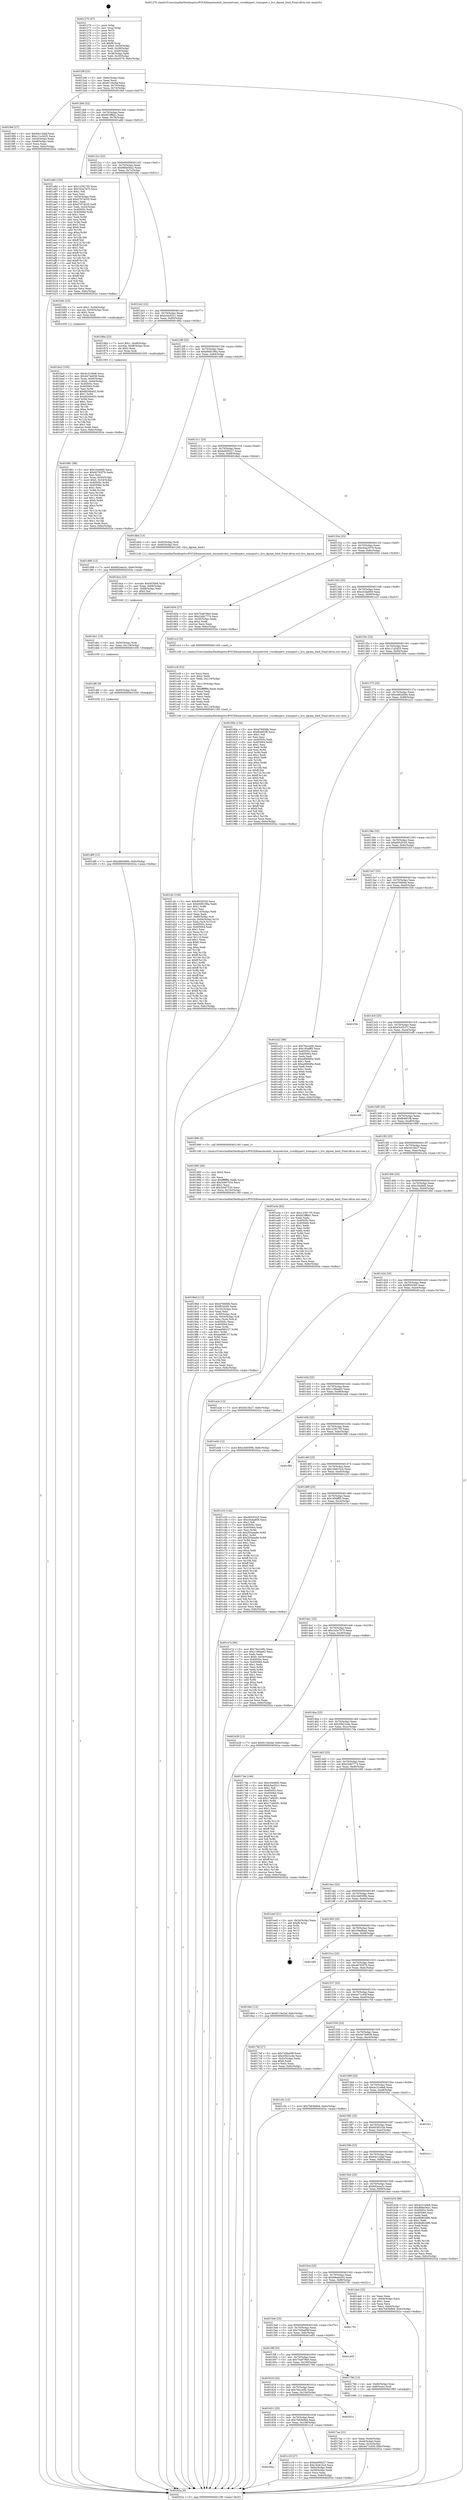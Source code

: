 digraph "0x401270" {
  label = "0x401270 (/mnt/c/Users/mathe/Desktop/tcc/POCII/binaries/extr_linuxnetvmw_vsockhyperv_transport.c_hvs_dgram_bind_Final-ollvm.out::main(0))"
  labelloc = "t"
  node[shape=record]

  Entry [label="",width=0.3,height=0.3,shape=circle,fillcolor=black,style=filled]
  "0x40129f" [label="{
     0x40129f [23]\l
     | [instrs]\l
     &nbsp;&nbsp;0x40129f \<+3\>: mov -0x6c(%rbp),%eax\l
     &nbsp;&nbsp;0x4012a2 \<+2\>: mov %eax,%ecx\l
     &nbsp;&nbsp;0x4012a4 \<+6\>: sub $0x8116a3af,%ecx\l
     &nbsp;&nbsp;0x4012aa \<+3\>: mov %eax,-0x70(%rbp)\l
     &nbsp;&nbsp;0x4012ad \<+3\>: mov %ecx,-0x74(%rbp)\l
     &nbsp;&nbsp;0x4012b0 \<+6\>: je 00000000004018ef \<main+0x67f\>\l
  }"]
  "0x4018ef" [label="{
     0x4018ef [27]\l
     | [instrs]\l
     &nbsp;&nbsp;0x4018ef \<+5\>: mov $0x64c14daf,%eax\l
     &nbsp;&nbsp;0x4018f4 \<+5\>: mov $0xc11a3d25,%ecx\l
     &nbsp;&nbsp;0x4018f9 \<+3\>: mov -0x54(%rbp),%edx\l
     &nbsp;&nbsp;0x4018fc \<+3\>: cmp -0x48(%rbp),%edx\l
     &nbsp;&nbsp;0x4018ff \<+3\>: cmovl %ecx,%eax\l
     &nbsp;&nbsp;0x401902 \<+3\>: mov %eax,-0x6c(%rbp)\l
     &nbsp;&nbsp;0x401905 \<+5\>: jmp 000000000040202a \<main+0xdba\>\l
  }"]
  "0x4012b6" [label="{
     0x4012b6 [22]\l
     | [instrs]\l
     &nbsp;&nbsp;0x4012b6 \<+5\>: jmp 00000000004012bb \<main+0x4b\>\l
     &nbsp;&nbsp;0x4012bb \<+3\>: mov -0x70(%rbp),%eax\l
     &nbsp;&nbsp;0x4012be \<+5\>: sub $0x823ff6d1,%eax\l
     &nbsp;&nbsp;0x4012c3 \<+3\>: mov %eax,-0x78(%rbp)\l
     &nbsp;&nbsp;0x4012c6 \<+6\>: je 0000000000401a8d \<main+0x81d\>\l
  }"]
  Exit [label="",width=0.3,height=0.3,shape=circle,fillcolor=black,style=filled,peripheries=2]
  "0x401a8d" [label="{
     0x401a8d [155]\l
     | [instrs]\l
     &nbsp;&nbsp;0x401a8d \<+5\>: mov $0x123917f3,%eax\l
     &nbsp;&nbsp;0x401a92 \<+5\>: mov $0x1b2a7b75,%ecx\l
     &nbsp;&nbsp;0x401a97 \<+2\>: mov $0x1,%dl\l
     &nbsp;&nbsp;0x401a99 \<+2\>: xor %esi,%esi\l
     &nbsp;&nbsp;0x401a9b \<+3\>: mov -0x54(%rbp),%edi\l
     &nbsp;&nbsp;0x401a9e \<+6\>: add $0xd7974035,%edi\l
     &nbsp;&nbsp;0x401aa4 \<+3\>: add $0x1,%edi\l
     &nbsp;&nbsp;0x401aa7 \<+6\>: sub $0xd7974035,%edi\l
     &nbsp;&nbsp;0x401aad \<+3\>: mov %edi,-0x54(%rbp)\l
     &nbsp;&nbsp;0x401ab0 \<+7\>: mov 0x40505c,%edi\l
     &nbsp;&nbsp;0x401ab7 \<+8\>: mov 0x405064,%r8d\l
     &nbsp;&nbsp;0x401abf \<+3\>: sub $0x1,%esi\l
     &nbsp;&nbsp;0x401ac2 \<+3\>: mov %edi,%r9d\l
     &nbsp;&nbsp;0x401ac5 \<+3\>: add %esi,%r9d\l
     &nbsp;&nbsp;0x401ac8 \<+4\>: imul %r9d,%edi\l
     &nbsp;&nbsp;0x401acc \<+3\>: and $0x1,%edi\l
     &nbsp;&nbsp;0x401acf \<+3\>: cmp $0x0,%edi\l
     &nbsp;&nbsp;0x401ad2 \<+4\>: sete %r10b\l
     &nbsp;&nbsp;0x401ad6 \<+4\>: cmp $0xa,%r8d\l
     &nbsp;&nbsp;0x401ada \<+4\>: setl %r11b\l
     &nbsp;&nbsp;0x401ade \<+3\>: mov %r10b,%bl\l
     &nbsp;&nbsp;0x401ae1 \<+3\>: xor $0xff,%bl\l
     &nbsp;&nbsp;0x401ae4 \<+3\>: mov %r11b,%r14b\l
     &nbsp;&nbsp;0x401ae7 \<+4\>: xor $0xff,%r14b\l
     &nbsp;&nbsp;0x401aeb \<+3\>: xor $0x1,%dl\l
     &nbsp;&nbsp;0x401aee \<+3\>: mov %bl,%r15b\l
     &nbsp;&nbsp;0x401af1 \<+4\>: and $0xff,%r15b\l
     &nbsp;&nbsp;0x401af5 \<+3\>: and %dl,%r10b\l
     &nbsp;&nbsp;0x401af8 \<+3\>: mov %r14b,%r12b\l
     &nbsp;&nbsp;0x401afb \<+4\>: and $0xff,%r12b\l
     &nbsp;&nbsp;0x401aff \<+3\>: and %dl,%r11b\l
     &nbsp;&nbsp;0x401b02 \<+3\>: or %r10b,%r15b\l
     &nbsp;&nbsp;0x401b05 \<+3\>: or %r11b,%r12b\l
     &nbsp;&nbsp;0x401b08 \<+3\>: xor %r12b,%r15b\l
     &nbsp;&nbsp;0x401b0b \<+3\>: or %r14b,%bl\l
     &nbsp;&nbsp;0x401b0e \<+3\>: xor $0xff,%bl\l
     &nbsp;&nbsp;0x401b11 \<+3\>: or $0x1,%dl\l
     &nbsp;&nbsp;0x401b14 \<+2\>: and %dl,%bl\l
     &nbsp;&nbsp;0x401b16 \<+3\>: or %bl,%r15b\l
     &nbsp;&nbsp;0x401b19 \<+4\>: test $0x1,%r15b\l
     &nbsp;&nbsp;0x401b1d \<+3\>: cmovne %ecx,%eax\l
     &nbsp;&nbsp;0x401b20 \<+3\>: mov %eax,-0x6c(%rbp)\l
     &nbsp;&nbsp;0x401b23 \<+5\>: jmp 000000000040202a \<main+0xdba\>\l
  }"]
  "0x4012cc" [label="{
     0x4012cc [22]\l
     | [instrs]\l
     &nbsp;&nbsp;0x4012cc \<+5\>: jmp 00000000004012d1 \<main+0x61\>\l
     &nbsp;&nbsp;0x4012d1 \<+3\>: mov -0x70(%rbp),%eax\l
     &nbsp;&nbsp;0x4012d4 \<+5\>: sub $0x86be56a1,%eax\l
     &nbsp;&nbsp;0x4012d9 \<+3\>: mov %eax,-0x7c(%rbp)\l
     &nbsp;&nbsp;0x4012dc \<+6\>: je 0000000000401b8c \<main+0x91c\>\l
  }"]
  "0x401df9" [label="{
     0x401df9 [12]\l
     | [instrs]\l
     &nbsp;&nbsp;0x401df9 \<+7\>: movl $0xcb82d084,-0x6c(%rbp)\l
     &nbsp;&nbsp;0x401e00 \<+5\>: jmp 000000000040202a \<main+0xdba\>\l
  }"]
  "0x401b8c" [label="{
     0x401b8c [23]\l
     | [instrs]\l
     &nbsp;&nbsp;0x401b8c \<+7\>: movl $0x1,-0x58(%rbp)\l
     &nbsp;&nbsp;0x401b93 \<+4\>: movslq -0x58(%rbp),%rax\l
     &nbsp;&nbsp;0x401b97 \<+4\>: shl $0x2,%rax\l
     &nbsp;&nbsp;0x401b9b \<+3\>: mov %rax,%rdi\l
     &nbsp;&nbsp;0x401b9e \<+5\>: call 0000000000401050 \<malloc@plt\>\l
     | [calls]\l
     &nbsp;&nbsp;0x401050 \{1\} (unknown)\l
  }"]
  "0x4012e2" [label="{
     0x4012e2 [22]\l
     | [instrs]\l
     &nbsp;&nbsp;0x4012e2 \<+5\>: jmp 00000000004012e7 \<main+0x77\>\l
     &nbsp;&nbsp;0x4012e7 \<+3\>: mov -0x70(%rbp),%eax\l
     &nbsp;&nbsp;0x4012ea \<+5\>: sub $0xb3ac02c1,%eax\l
     &nbsp;&nbsp;0x4012ef \<+3\>: mov %eax,-0x80(%rbp)\l
     &nbsp;&nbsp;0x4012f2 \<+6\>: je 000000000040186a \<main+0x5fa\>\l
  }"]
  "0x401df0" [label="{
     0x401df0 [9]\l
     | [instrs]\l
     &nbsp;&nbsp;0x401df0 \<+4\>: mov -0x60(%rbp),%rdi\l
     &nbsp;&nbsp;0x401df4 \<+5\>: call 0000000000401030 \<free@plt\>\l
     | [calls]\l
     &nbsp;&nbsp;0x401030 \{1\} (unknown)\l
  }"]
  "0x40186a" [label="{
     0x40186a [23]\l
     | [instrs]\l
     &nbsp;&nbsp;0x40186a \<+7\>: movl $0x1,-0x48(%rbp)\l
     &nbsp;&nbsp;0x401871 \<+4\>: movslq -0x48(%rbp),%rax\l
     &nbsp;&nbsp;0x401875 \<+4\>: shl $0x2,%rax\l
     &nbsp;&nbsp;0x401879 \<+3\>: mov %rax,%rdi\l
     &nbsp;&nbsp;0x40187c \<+5\>: call 0000000000401050 \<malloc@plt\>\l
     | [calls]\l
     &nbsp;&nbsp;0x401050 \{1\} (unknown)\l
  }"]
  "0x4012f8" [label="{
     0x4012f8 [25]\l
     | [instrs]\l
     &nbsp;&nbsp;0x4012f8 \<+5\>: jmp 00000000004012fd \<main+0x8d\>\l
     &nbsp;&nbsp;0x4012fd \<+3\>: mov -0x70(%rbp),%eax\l
     &nbsp;&nbsp;0x401300 \<+5\>: sub $0xb9d0196a,%eax\l
     &nbsp;&nbsp;0x401305 \<+6\>: mov %eax,-0x84(%rbp)\l
     &nbsp;&nbsp;0x40130b \<+6\>: je 0000000000401d98 \<main+0xb28\>\l
  }"]
  "0x401de1" [label="{
     0x401de1 [15]\l
     | [instrs]\l
     &nbsp;&nbsp;0x401de1 \<+4\>: mov -0x50(%rbp),%rdi\l
     &nbsp;&nbsp;0x401de5 \<+6\>: mov %eax,-0x118(%rbp)\l
     &nbsp;&nbsp;0x401deb \<+5\>: call 0000000000401030 \<free@plt\>\l
     | [calls]\l
     &nbsp;&nbsp;0x401030 \{1\} (unknown)\l
  }"]
  "0x401d98" [label="{
     0x401d98 [12]\l
     | [instrs]\l
     &nbsp;&nbsp;0x401d98 \<+7\>: movl $0x662eea3c,-0x6c(%rbp)\l
     &nbsp;&nbsp;0x401d9f \<+5\>: jmp 000000000040202a \<main+0xdba\>\l
  }"]
  "0x401311" [label="{
     0x401311 [25]\l
     | [instrs]\l
     &nbsp;&nbsp;0x401311 \<+5\>: jmp 0000000000401316 \<main+0xa6\>\l
     &nbsp;&nbsp;0x401316 \<+3\>: mov -0x70(%rbp),%eax\l
     &nbsp;&nbsp;0x401319 \<+5\>: sub $0xba959227,%eax\l
     &nbsp;&nbsp;0x40131e \<+6\>: mov %eax,-0x88(%rbp)\l
     &nbsp;&nbsp;0x401324 \<+6\>: je 0000000000401dbd \<main+0xb4d\>\l
  }"]
  "0x401dca" [label="{
     0x401dca [23]\l
     | [instrs]\l
     &nbsp;&nbsp;0x401dca \<+10\>: movabs $0x4030b6,%rdi\l
     &nbsp;&nbsp;0x401dd4 \<+3\>: mov %eax,-0x68(%rbp)\l
     &nbsp;&nbsp;0x401dd7 \<+3\>: mov -0x68(%rbp),%esi\l
     &nbsp;&nbsp;0x401dda \<+2\>: mov $0x0,%al\l
     &nbsp;&nbsp;0x401ddc \<+5\>: call 0000000000401040 \<printf@plt\>\l
     | [calls]\l
     &nbsp;&nbsp;0x401040 \{1\} (unknown)\l
  }"]
  "0x401dbd" [label="{
     0x401dbd [13]\l
     | [instrs]\l
     &nbsp;&nbsp;0x401dbd \<+4\>: mov -0x50(%rbp),%rdi\l
     &nbsp;&nbsp;0x401dc1 \<+4\>: mov -0x60(%rbp),%rsi\l
     &nbsp;&nbsp;0x401dc5 \<+5\>: call 0000000000401240 \<hvs_dgram_bind\>\l
     | [calls]\l
     &nbsp;&nbsp;0x401240 \{1\} (/mnt/c/Users/mathe/Desktop/tcc/POCII/binaries/extr_linuxnetvmw_vsockhyperv_transport.c_hvs_dgram_bind_Final-ollvm.out::hvs_dgram_bind)\l
  }"]
  "0x40132a" [label="{
     0x40132a [25]\l
     | [instrs]\l
     &nbsp;&nbsp;0x40132a \<+5\>: jmp 000000000040132f \<main+0xbf\>\l
     &nbsp;&nbsp;0x40132f \<+3\>: mov -0x70(%rbp),%eax\l
     &nbsp;&nbsp;0x401332 \<+5\>: sub $0xc04a3579,%eax\l
     &nbsp;&nbsp;0x401337 \<+6\>: mov %eax,-0x8c(%rbp)\l
     &nbsp;&nbsp;0x40133d \<+6\>: je 0000000000401654 \<main+0x3e4\>\l
  }"]
  "0x401cfc" [label="{
     0x401cfc [156]\l
     | [instrs]\l
     &nbsp;&nbsp;0x401cfc \<+5\>: mov $0xd052f1b5,%ecx\l
     &nbsp;&nbsp;0x401d01 \<+5\>: mov $0xb9d0196a,%edx\l
     &nbsp;&nbsp;0x401d06 \<+3\>: mov $0x1,%r8b\l
     &nbsp;&nbsp;0x401d09 \<+2\>: xor %esi,%esi\l
     &nbsp;&nbsp;0x401d0b \<+6\>: mov -0x114(%rbp),%edi\l
     &nbsp;&nbsp;0x401d11 \<+3\>: imul %eax,%edi\l
     &nbsp;&nbsp;0x401d14 \<+4\>: mov -0x60(%rbp),%r9\l
     &nbsp;&nbsp;0x401d18 \<+4\>: movslq -0x64(%rbp),%r10\l
     &nbsp;&nbsp;0x401d1c \<+4\>: mov %edi,(%r9,%r10,4)\l
     &nbsp;&nbsp;0x401d20 \<+7\>: mov 0x40505c,%eax\l
     &nbsp;&nbsp;0x401d27 \<+7\>: mov 0x405064,%edi\l
     &nbsp;&nbsp;0x401d2e \<+3\>: sub $0x1,%esi\l
     &nbsp;&nbsp;0x401d31 \<+3\>: mov %eax,%r11d\l
     &nbsp;&nbsp;0x401d34 \<+3\>: add %esi,%r11d\l
     &nbsp;&nbsp;0x401d37 \<+4\>: imul %r11d,%eax\l
     &nbsp;&nbsp;0x401d3b \<+3\>: and $0x1,%eax\l
     &nbsp;&nbsp;0x401d3e \<+3\>: cmp $0x0,%eax\l
     &nbsp;&nbsp;0x401d41 \<+3\>: sete %bl\l
     &nbsp;&nbsp;0x401d44 \<+3\>: cmp $0xa,%edi\l
     &nbsp;&nbsp;0x401d47 \<+4\>: setl %r14b\l
     &nbsp;&nbsp;0x401d4b \<+3\>: mov %bl,%r15b\l
     &nbsp;&nbsp;0x401d4e \<+4\>: xor $0xff,%r15b\l
     &nbsp;&nbsp;0x401d52 \<+3\>: mov %r14b,%r12b\l
     &nbsp;&nbsp;0x401d55 \<+4\>: xor $0xff,%r12b\l
     &nbsp;&nbsp;0x401d59 \<+4\>: xor $0x1,%r8b\l
     &nbsp;&nbsp;0x401d5d \<+3\>: mov %r15b,%r13b\l
     &nbsp;&nbsp;0x401d60 \<+4\>: and $0xff,%r13b\l
     &nbsp;&nbsp;0x401d64 \<+3\>: and %r8b,%bl\l
     &nbsp;&nbsp;0x401d67 \<+3\>: mov %r12b,%al\l
     &nbsp;&nbsp;0x401d6a \<+2\>: and $0xff,%al\l
     &nbsp;&nbsp;0x401d6c \<+3\>: and %r8b,%r14b\l
     &nbsp;&nbsp;0x401d6f \<+3\>: or %bl,%r13b\l
     &nbsp;&nbsp;0x401d72 \<+3\>: or %r14b,%al\l
     &nbsp;&nbsp;0x401d75 \<+3\>: xor %al,%r13b\l
     &nbsp;&nbsp;0x401d78 \<+3\>: or %r12b,%r15b\l
     &nbsp;&nbsp;0x401d7b \<+4\>: xor $0xff,%r15b\l
     &nbsp;&nbsp;0x401d7f \<+4\>: or $0x1,%r8b\l
     &nbsp;&nbsp;0x401d83 \<+3\>: and %r8b,%r15b\l
     &nbsp;&nbsp;0x401d86 \<+3\>: or %r15b,%r13b\l
     &nbsp;&nbsp;0x401d89 \<+4\>: test $0x1,%r13b\l
     &nbsp;&nbsp;0x401d8d \<+3\>: cmovne %edx,%ecx\l
     &nbsp;&nbsp;0x401d90 \<+3\>: mov %ecx,-0x6c(%rbp)\l
     &nbsp;&nbsp;0x401d93 \<+5\>: jmp 000000000040202a \<main+0xdba\>\l
  }"]
  "0x401654" [label="{
     0x401654 [27]\l
     | [instrs]\l
     &nbsp;&nbsp;0x401654 \<+5\>: mov $0x75a979b0,%eax\l
     &nbsp;&nbsp;0x401659 \<+5\>: mov $0x22db7774,%ecx\l
     &nbsp;&nbsp;0x40165e \<+3\>: mov -0x30(%rbp),%edx\l
     &nbsp;&nbsp;0x401661 \<+3\>: cmp $0x2,%edx\l
     &nbsp;&nbsp;0x401664 \<+3\>: cmovne %ecx,%eax\l
     &nbsp;&nbsp;0x401667 \<+3\>: mov %eax,-0x6c(%rbp)\l
     &nbsp;&nbsp;0x40166a \<+5\>: jmp 000000000040202a \<main+0xdba\>\l
  }"]
  "0x401343" [label="{
     0x401343 [25]\l
     | [instrs]\l
     &nbsp;&nbsp;0x401343 \<+5\>: jmp 0000000000401348 \<main+0xd8\>\l
     &nbsp;&nbsp;0x401348 \<+3\>: mov -0x70(%rbp),%eax\l
     &nbsp;&nbsp;0x40134b \<+5\>: sub $0xc0cba858,%eax\l
     &nbsp;&nbsp;0x401350 \<+6\>: mov %eax,-0x90(%rbp)\l
     &nbsp;&nbsp;0x401356 \<+6\>: je 0000000000401cc3 \<main+0xa53\>\l
  }"]
  "0x40202a" [label="{
     0x40202a [5]\l
     | [instrs]\l
     &nbsp;&nbsp;0x40202a \<+5\>: jmp 000000000040129f \<main+0x2f\>\l
  }"]
  "0x401270" [label="{
     0x401270 [47]\l
     | [instrs]\l
     &nbsp;&nbsp;0x401270 \<+1\>: push %rbp\l
     &nbsp;&nbsp;0x401271 \<+3\>: mov %rsp,%rbp\l
     &nbsp;&nbsp;0x401274 \<+2\>: push %r15\l
     &nbsp;&nbsp;0x401276 \<+2\>: push %r14\l
     &nbsp;&nbsp;0x401278 \<+2\>: push %r13\l
     &nbsp;&nbsp;0x40127a \<+2\>: push %r12\l
     &nbsp;&nbsp;0x40127c \<+1\>: push %rbx\l
     &nbsp;&nbsp;0x40127d \<+7\>: sub $0xf8,%rsp\l
     &nbsp;&nbsp;0x401284 \<+7\>: movl $0x0,-0x34(%rbp)\l
     &nbsp;&nbsp;0x40128b \<+3\>: mov %edi,-0x38(%rbp)\l
     &nbsp;&nbsp;0x40128e \<+4\>: mov %rsi,-0x40(%rbp)\l
     &nbsp;&nbsp;0x401292 \<+3\>: mov -0x38(%rbp),%edi\l
     &nbsp;&nbsp;0x401295 \<+3\>: mov %edi,-0x30(%rbp)\l
     &nbsp;&nbsp;0x401298 \<+7\>: movl $0xc04a3579,-0x6c(%rbp)\l
  }"]
  "0x401cc8" [label="{
     0x401cc8 [52]\l
     | [instrs]\l
     &nbsp;&nbsp;0x401cc8 \<+2\>: xor %ecx,%ecx\l
     &nbsp;&nbsp;0x401cca \<+5\>: mov $0x2,%edx\l
     &nbsp;&nbsp;0x401ccf \<+6\>: mov %edx,-0x110(%rbp)\l
     &nbsp;&nbsp;0x401cd5 \<+1\>: cltd\l
     &nbsp;&nbsp;0x401cd6 \<+6\>: mov -0x110(%rbp),%esi\l
     &nbsp;&nbsp;0x401cdc \<+2\>: idiv %esi\l
     &nbsp;&nbsp;0x401cde \<+6\>: imul $0xfffffffe,%edx,%edx\l
     &nbsp;&nbsp;0x401ce4 \<+2\>: mov %ecx,%edi\l
     &nbsp;&nbsp;0x401ce6 \<+2\>: sub %edx,%edi\l
     &nbsp;&nbsp;0x401ce8 \<+2\>: mov %ecx,%edx\l
     &nbsp;&nbsp;0x401cea \<+3\>: sub $0x1,%edx\l
     &nbsp;&nbsp;0x401ced \<+2\>: add %edx,%edi\l
     &nbsp;&nbsp;0x401cef \<+2\>: sub %edi,%ecx\l
     &nbsp;&nbsp;0x401cf1 \<+6\>: mov %ecx,-0x114(%rbp)\l
     &nbsp;&nbsp;0x401cf7 \<+5\>: call 0000000000401160 \<next_i\>\l
     | [calls]\l
     &nbsp;&nbsp;0x401160 \{1\} (/mnt/c/Users/mathe/Desktop/tcc/POCII/binaries/extr_linuxnetvmw_vsockhyperv_transport.c_hvs_dgram_bind_Final-ollvm.out::next_i)\l
  }"]
  "0x401cc3" [label="{
     0x401cc3 [5]\l
     | [instrs]\l
     &nbsp;&nbsp;0x401cc3 \<+5\>: call 0000000000401160 \<next_i\>\l
     | [calls]\l
     &nbsp;&nbsp;0x401160 \{1\} (/mnt/c/Users/mathe/Desktop/tcc/POCII/binaries/extr_linuxnetvmw_vsockhyperv_transport.c_hvs_dgram_bind_Final-ollvm.out::next_i)\l
  }"]
  "0x40135c" [label="{
     0x40135c [25]\l
     | [instrs]\l
     &nbsp;&nbsp;0x40135c \<+5\>: jmp 0000000000401361 \<main+0xf1\>\l
     &nbsp;&nbsp;0x401361 \<+3\>: mov -0x70(%rbp),%eax\l
     &nbsp;&nbsp;0x401364 \<+5\>: sub $0xc11a3d25,%eax\l
     &nbsp;&nbsp;0x401369 \<+6\>: mov %eax,-0x94(%rbp)\l
     &nbsp;&nbsp;0x40136f \<+6\>: je 000000000040190a \<main+0x69a\>\l
  }"]
  "0x40164a" [label="{
     0x40164a\l
  }", style=dashed]
  "0x40190a" [label="{
     0x40190a [134]\l
     | [instrs]\l
     &nbsp;&nbsp;0x40190a \<+5\>: mov $0xd766f4fe,%eax\l
     &nbsp;&nbsp;0x40190f \<+5\>: mov $0xfb46f1f8,%ecx\l
     &nbsp;&nbsp;0x401914 \<+2\>: mov $0x1,%dl\l
     &nbsp;&nbsp;0x401916 \<+2\>: xor %esi,%esi\l
     &nbsp;&nbsp;0x401918 \<+7\>: mov 0x40505c,%edi\l
     &nbsp;&nbsp;0x40191f \<+8\>: mov 0x405064,%r8d\l
     &nbsp;&nbsp;0x401927 \<+3\>: sub $0x1,%esi\l
     &nbsp;&nbsp;0x40192a \<+3\>: mov %edi,%r9d\l
     &nbsp;&nbsp;0x40192d \<+3\>: add %esi,%r9d\l
     &nbsp;&nbsp;0x401930 \<+4\>: imul %r9d,%edi\l
     &nbsp;&nbsp;0x401934 \<+3\>: and $0x1,%edi\l
     &nbsp;&nbsp;0x401937 \<+3\>: cmp $0x0,%edi\l
     &nbsp;&nbsp;0x40193a \<+4\>: sete %r10b\l
     &nbsp;&nbsp;0x40193e \<+4\>: cmp $0xa,%r8d\l
     &nbsp;&nbsp;0x401942 \<+4\>: setl %r11b\l
     &nbsp;&nbsp;0x401946 \<+3\>: mov %r10b,%bl\l
     &nbsp;&nbsp;0x401949 \<+3\>: xor $0xff,%bl\l
     &nbsp;&nbsp;0x40194c \<+3\>: mov %r11b,%r14b\l
     &nbsp;&nbsp;0x40194f \<+4\>: xor $0xff,%r14b\l
     &nbsp;&nbsp;0x401953 \<+3\>: xor $0x0,%dl\l
     &nbsp;&nbsp;0x401956 \<+3\>: mov %bl,%r15b\l
     &nbsp;&nbsp;0x401959 \<+4\>: and $0x0,%r15b\l
     &nbsp;&nbsp;0x40195d \<+3\>: and %dl,%r10b\l
     &nbsp;&nbsp;0x401960 \<+3\>: mov %r14b,%r12b\l
     &nbsp;&nbsp;0x401963 \<+4\>: and $0x0,%r12b\l
     &nbsp;&nbsp;0x401967 \<+3\>: and %dl,%r11b\l
     &nbsp;&nbsp;0x40196a \<+3\>: or %r10b,%r15b\l
     &nbsp;&nbsp;0x40196d \<+3\>: or %r11b,%r12b\l
     &nbsp;&nbsp;0x401970 \<+3\>: xor %r12b,%r15b\l
     &nbsp;&nbsp;0x401973 \<+3\>: or %r14b,%bl\l
     &nbsp;&nbsp;0x401976 \<+3\>: xor $0xff,%bl\l
     &nbsp;&nbsp;0x401979 \<+3\>: or $0x0,%dl\l
     &nbsp;&nbsp;0x40197c \<+2\>: and %dl,%bl\l
     &nbsp;&nbsp;0x40197e \<+3\>: or %bl,%r15b\l
     &nbsp;&nbsp;0x401981 \<+4\>: test $0x1,%r15b\l
     &nbsp;&nbsp;0x401985 \<+3\>: cmovne %ecx,%eax\l
     &nbsp;&nbsp;0x401988 \<+3\>: mov %eax,-0x6c(%rbp)\l
     &nbsp;&nbsp;0x40198b \<+5\>: jmp 000000000040202a \<main+0xdba\>\l
  }"]
  "0x401375" [label="{
     0x401375 [25]\l
     | [instrs]\l
     &nbsp;&nbsp;0x401375 \<+5\>: jmp 000000000040137a \<main+0x10a\>\l
     &nbsp;&nbsp;0x40137a \<+3\>: mov -0x70(%rbp),%eax\l
     &nbsp;&nbsp;0x40137d \<+5\>: sub $0xcb82d084,%eax\l
     &nbsp;&nbsp;0x401382 \<+6\>: mov %eax,-0x98(%rbp)\l
     &nbsp;&nbsp;0x401388 \<+6\>: je 0000000000401e22 \<main+0xbb2\>\l
  }"]
  "0x401c18" [label="{
     0x401c18 [27]\l
     | [instrs]\l
     &nbsp;&nbsp;0x401c18 \<+5\>: mov $0xba959227,%eax\l
     &nbsp;&nbsp;0x401c1d \<+5\>: mov $0x16e615cd,%ecx\l
     &nbsp;&nbsp;0x401c22 \<+3\>: mov -0x64(%rbp),%edx\l
     &nbsp;&nbsp;0x401c25 \<+3\>: cmp -0x58(%rbp),%edx\l
     &nbsp;&nbsp;0x401c28 \<+3\>: cmovl %ecx,%eax\l
     &nbsp;&nbsp;0x401c2b \<+3\>: mov %eax,-0x6c(%rbp)\l
     &nbsp;&nbsp;0x401c2e \<+5\>: jmp 000000000040202a \<main+0xdba\>\l
  }"]
  "0x401e22" [label="{
     0x401e22 [88]\l
     | [instrs]\l
     &nbsp;&nbsp;0x401e22 \<+5\>: mov $0x76a1e0fc,%eax\l
     &nbsp;&nbsp;0x401e27 \<+5\>: mov $0x185efff3,%ecx\l
     &nbsp;&nbsp;0x401e2c \<+7\>: mov 0x40505c,%edx\l
     &nbsp;&nbsp;0x401e33 \<+7\>: mov 0x405064,%esi\l
     &nbsp;&nbsp;0x401e3a \<+2\>: mov %edx,%edi\l
     &nbsp;&nbsp;0x401e3c \<+6\>: sub $0xadf49d0a,%edi\l
     &nbsp;&nbsp;0x401e42 \<+3\>: sub $0x1,%edi\l
     &nbsp;&nbsp;0x401e45 \<+6\>: add $0xadf49d0a,%edi\l
     &nbsp;&nbsp;0x401e4b \<+3\>: imul %edi,%edx\l
     &nbsp;&nbsp;0x401e4e \<+3\>: and $0x1,%edx\l
     &nbsp;&nbsp;0x401e51 \<+3\>: cmp $0x0,%edx\l
     &nbsp;&nbsp;0x401e54 \<+4\>: sete %r8b\l
     &nbsp;&nbsp;0x401e58 \<+3\>: cmp $0xa,%esi\l
     &nbsp;&nbsp;0x401e5b \<+4\>: setl %r9b\l
     &nbsp;&nbsp;0x401e5f \<+3\>: mov %r8b,%r10b\l
     &nbsp;&nbsp;0x401e62 \<+3\>: and %r9b,%r10b\l
     &nbsp;&nbsp;0x401e65 \<+3\>: xor %r9b,%r8b\l
     &nbsp;&nbsp;0x401e68 \<+3\>: or %r8b,%r10b\l
     &nbsp;&nbsp;0x401e6b \<+4\>: test $0x1,%r10b\l
     &nbsp;&nbsp;0x401e6f \<+3\>: cmovne %ecx,%eax\l
     &nbsp;&nbsp;0x401e72 \<+3\>: mov %eax,-0x6c(%rbp)\l
     &nbsp;&nbsp;0x401e75 \<+5\>: jmp 000000000040202a \<main+0xdba\>\l
  }"]
  "0x40138e" [label="{
     0x40138e [25]\l
     | [instrs]\l
     &nbsp;&nbsp;0x40138e \<+5\>: jmp 0000000000401393 \<main+0x123\>\l
     &nbsp;&nbsp;0x401393 \<+3\>: mov -0x70(%rbp),%eax\l
     &nbsp;&nbsp;0x401396 \<+5\>: sub $0xd052f1b5,%eax\l
     &nbsp;&nbsp;0x40139b \<+6\>: mov %eax,-0x9c(%rbp)\l
     &nbsp;&nbsp;0x4013a1 \<+6\>: je 0000000000401fcf \<main+0xd5f\>\l
  }"]
  "0x401631" [label="{
     0x401631 [25]\l
     | [instrs]\l
     &nbsp;&nbsp;0x401631 \<+5\>: jmp 0000000000401636 \<main+0x3c6\>\l
     &nbsp;&nbsp;0x401636 \<+3\>: mov -0x70(%rbp),%eax\l
     &nbsp;&nbsp;0x401639 \<+5\>: sub $0x7b63b9d4,%eax\l
     &nbsp;&nbsp;0x40163e \<+6\>: mov %eax,-0x108(%rbp)\l
     &nbsp;&nbsp;0x401644 \<+6\>: je 0000000000401c18 \<main+0x9a8\>\l
  }"]
  "0x401fcf" [label="{
     0x401fcf\l
  }", style=dashed]
  "0x4013a7" [label="{
     0x4013a7 [25]\l
     | [instrs]\l
     &nbsp;&nbsp;0x4013a7 \<+5\>: jmp 00000000004013ac \<main+0x13c\>\l
     &nbsp;&nbsp;0x4013ac \<+3\>: mov -0x70(%rbp),%eax\l
     &nbsp;&nbsp;0x4013af \<+5\>: sub $0xd766f4fe,%eax\l
     &nbsp;&nbsp;0x4013b4 \<+6\>: mov %eax,-0xa0(%rbp)\l
     &nbsp;&nbsp;0x4013ba \<+6\>: je 0000000000401f3b \<main+0xccb\>\l
  }"]
  "0x40201c" [label="{
     0x40201c\l
  }", style=dashed]
  "0x401f3b" [label="{
     0x401f3b\l
  }", style=dashed]
  "0x4013c0" [label="{
     0x4013c0 [25]\l
     | [instrs]\l
     &nbsp;&nbsp;0x4013c0 \<+5\>: jmp 00000000004013c5 \<main+0x155\>\l
     &nbsp;&nbsp;0x4013c5 \<+3\>: mov -0x70(%rbp),%eax\l
     &nbsp;&nbsp;0x4013c8 \<+5\>: sub $0xf3c0537c,%eax\l
     &nbsp;&nbsp;0x4013cd \<+6\>: mov %eax,-0xa4(%rbp)\l
     &nbsp;&nbsp;0x4013d3 \<+6\>: je 0000000000401ef5 \<main+0xc85\>\l
  }"]
  "0x401ba3" [label="{
     0x401ba3 [105]\l
     | [instrs]\l
     &nbsp;&nbsp;0x401ba3 \<+5\>: mov $0x4c31e9e8,%ecx\l
     &nbsp;&nbsp;0x401ba8 \<+5\>: mov $0x4474e638,%edx\l
     &nbsp;&nbsp;0x401bad \<+4\>: mov %rax,-0x60(%rbp)\l
     &nbsp;&nbsp;0x401bb1 \<+7\>: movl $0x0,-0x64(%rbp)\l
     &nbsp;&nbsp;0x401bb8 \<+7\>: mov 0x40505c,%esi\l
     &nbsp;&nbsp;0x401bbf \<+8\>: mov 0x405064,%r8d\l
     &nbsp;&nbsp;0x401bc7 \<+3\>: mov %esi,%r9d\l
     &nbsp;&nbsp;0x401bca \<+7\>: add $0xdd34b452,%r9d\l
     &nbsp;&nbsp;0x401bd1 \<+4\>: sub $0x1,%r9d\l
     &nbsp;&nbsp;0x401bd5 \<+7\>: sub $0xdd34b452,%r9d\l
     &nbsp;&nbsp;0x401bdc \<+4\>: imul %r9d,%esi\l
     &nbsp;&nbsp;0x401be0 \<+3\>: and $0x1,%esi\l
     &nbsp;&nbsp;0x401be3 \<+3\>: cmp $0x0,%esi\l
     &nbsp;&nbsp;0x401be6 \<+4\>: sete %r10b\l
     &nbsp;&nbsp;0x401bea \<+4\>: cmp $0xa,%r8d\l
     &nbsp;&nbsp;0x401bee \<+4\>: setl %r11b\l
     &nbsp;&nbsp;0x401bf2 \<+3\>: mov %r10b,%bl\l
     &nbsp;&nbsp;0x401bf5 \<+3\>: and %r11b,%bl\l
     &nbsp;&nbsp;0x401bf8 \<+3\>: xor %r11b,%r10b\l
     &nbsp;&nbsp;0x401bfb \<+3\>: or %r10b,%bl\l
     &nbsp;&nbsp;0x401bfe \<+3\>: test $0x1,%bl\l
     &nbsp;&nbsp;0x401c01 \<+3\>: cmovne %edx,%ecx\l
     &nbsp;&nbsp;0x401c04 \<+3\>: mov %ecx,-0x6c(%rbp)\l
     &nbsp;&nbsp;0x401c07 \<+5\>: jmp 000000000040202a \<main+0xdba\>\l
  }"]
  "0x401ef5" [label="{
     0x401ef5\l
  }", style=dashed]
  "0x4013d9" [label="{
     0x4013d9 [25]\l
     | [instrs]\l
     &nbsp;&nbsp;0x4013d9 \<+5\>: jmp 00000000004013de \<main+0x16e\>\l
     &nbsp;&nbsp;0x4013de \<+3\>: mov -0x70(%rbp),%eax\l
     &nbsp;&nbsp;0x4013e1 \<+5\>: sub $0xfb46f1f8,%eax\l
     &nbsp;&nbsp;0x4013e6 \<+6\>: mov %eax,-0xa8(%rbp)\l
     &nbsp;&nbsp;0x4013ec \<+6\>: je 0000000000401990 \<main+0x720\>\l
  }"]
  "0x4019bd" [label="{
     0x4019bd [113]\l
     | [instrs]\l
     &nbsp;&nbsp;0x4019bd \<+5\>: mov $0xd766f4fe,%ecx\l
     &nbsp;&nbsp;0x4019c2 \<+5\>: mov $0xf924360,%edx\l
     &nbsp;&nbsp;0x4019c7 \<+6\>: mov -0x10c(%rbp),%esi\l
     &nbsp;&nbsp;0x4019cd \<+3\>: imul %eax,%esi\l
     &nbsp;&nbsp;0x4019d0 \<+4\>: mov -0x50(%rbp),%rdi\l
     &nbsp;&nbsp;0x4019d4 \<+4\>: movslq -0x54(%rbp),%r8\l
     &nbsp;&nbsp;0x4019d8 \<+4\>: mov %esi,(%rdi,%r8,4)\l
     &nbsp;&nbsp;0x4019dc \<+7\>: mov 0x40505c,%eax\l
     &nbsp;&nbsp;0x4019e3 \<+7\>: mov 0x405064,%esi\l
     &nbsp;&nbsp;0x4019ea \<+3\>: mov %eax,%r9d\l
     &nbsp;&nbsp;0x4019ed \<+7\>: add $0xaa066157,%r9d\l
     &nbsp;&nbsp;0x4019f4 \<+4\>: sub $0x1,%r9d\l
     &nbsp;&nbsp;0x4019f8 \<+7\>: sub $0xaa066157,%r9d\l
     &nbsp;&nbsp;0x4019ff \<+4\>: imul %r9d,%eax\l
     &nbsp;&nbsp;0x401a03 \<+3\>: and $0x1,%eax\l
     &nbsp;&nbsp;0x401a06 \<+3\>: cmp $0x0,%eax\l
     &nbsp;&nbsp;0x401a09 \<+4\>: sete %r10b\l
     &nbsp;&nbsp;0x401a0d \<+3\>: cmp $0xa,%esi\l
     &nbsp;&nbsp;0x401a10 \<+4\>: setl %r11b\l
     &nbsp;&nbsp;0x401a14 \<+3\>: mov %r10b,%bl\l
     &nbsp;&nbsp;0x401a17 \<+3\>: and %r11b,%bl\l
     &nbsp;&nbsp;0x401a1a \<+3\>: xor %r11b,%r10b\l
     &nbsp;&nbsp;0x401a1d \<+3\>: or %r10b,%bl\l
     &nbsp;&nbsp;0x401a20 \<+3\>: test $0x1,%bl\l
     &nbsp;&nbsp;0x401a23 \<+3\>: cmovne %edx,%ecx\l
     &nbsp;&nbsp;0x401a26 \<+3\>: mov %ecx,-0x6c(%rbp)\l
     &nbsp;&nbsp;0x401a29 \<+5\>: jmp 000000000040202a \<main+0xdba\>\l
  }"]
  "0x401990" [label="{
     0x401990 [5]\l
     | [instrs]\l
     &nbsp;&nbsp;0x401990 \<+5\>: call 0000000000401160 \<next_i\>\l
     | [calls]\l
     &nbsp;&nbsp;0x401160 \{1\} (/mnt/c/Users/mathe/Desktop/tcc/POCII/binaries/extr_linuxnetvmw_vsockhyperv_transport.c_hvs_dgram_bind_Final-ollvm.out::next_i)\l
  }"]
  "0x4013f2" [label="{
     0x4013f2 [25]\l
     | [instrs]\l
     &nbsp;&nbsp;0x4013f2 \<+5\>: jmp 00000000004013f7 \<main+0x187\>\l
     &nbsp;&nbsp;0x4013f7 \<+3\>: mov -0x70(%rbp),%eax\l
     &nbsp;&nbsp;0x4013fa \<+5\>: sub $0x5d15b27,%eax\l
     &nbsp;&nbsp;0x4013ff \<+6\>: mov %eax,-0xac(%rbp)\l
     &nbsp;&nbsp;0x401405 \<+6\>: je 0000000000401a3a \<main+0x7ca\>\l
  }"]
  "0x401995" [label="{
     0x401995 [40]\l
     | [instrs]\l
     &nbsp;&nbsp;0x401995 \<+5\>: mov $0x2,%ecx\l
     &nbsp;&nbsp;0x40199a \<+1\>: cltd\l
     &nbsp;&nbsp;0x40199b \<+2\>: idiv %ecx\l
     &nbsp;&nbsp;0x40199d \<+6\>: imul $0xfffffffe,%edx,%ecx\l
     &nbsp;&nbsp;0x4019a3 \<+6\>: add $0x3cb67534,%ecx\l
     &nbsp;&nbsp;0x4019a9 \<+3\>: add $0x1,%ecx\l
     &nbsp;&nbsp;0x4019ac \<+6\>: sub $0x3cb67534,%ecx\l
     &nbsp;&nbsp;0x4019b2 \<+6\>: mov %ecx,-0x10c(%rbp)\l
     &nbsp;&nbsp;0x4019b8 \<+5\>: call 0000000000401160 \<next_i\>\l
     | [calls]\l
     &nbsp;&nbsp;0x401160 \{1\} (/mnt/c/Users/mathe/Desktop/tcc/POCII/binaries/extr_linuxnetvmw_vsockhyperv_transport.c_hvs_dgram_bind_Final-ollvm.out::next_i)\l
  }"]
  "0x401a3a" [label="{
     0x401a3a [83]\l
     | [instrs]\l
     &nbsp;&nbsp;0x401a3a \<+5\>: mov $0x123917f3,%eax\l
     &nbsp;&nbsp;0x401a3f \<+5\>: mov $0x823ff6d1,%ecx\l
     &nbsp;&nbsp;0x401a44 \<+2\>: xor %edx,%edx\l
     &nbsp;&nbsp;0x401a46 \<+7\>: mov 0x40505c,%esi\l
     &nbsp;&nbsp;0x401a4d \<+7\>: mov 0x405064,%edi\l
     &nbsp;&nbsp;0x401a54 \<+3\>: sub $0x1,%edx\l
     &nbsp;&nbsp;0x401a57 \<+3\>: mov %esi,%r8d\l
     &nbsp;&nbsp;0x401a5a \<+3\>: add %edx,%r8d\l
     &nbsp;&nbsp;0x401a5d \<+4\>: imul %r8d,%esi\l
     &nbsp;&nbsp;0x401a61 \<+3\>: and $0x1,%esi\l
     &nbsp;&nbsp;0x401a64 \<+3\>: cmp $0x0,%esi\l
     &nbsp;&nbsp;0x401a67 \<+4\>: sete %r9b\l
     &nbsp;&nbsp;0x401a6b \<+3\>: cmp $0xa,%edi\l
     &nbsp;&nbsp;0x401a6e \<+4\>: setl %r10b\l
     &nbsp;&nbsp;0x401a72 \<+3\>: mov %r9b,%r11b\l
     &nbsp;&nbsp;0x401a75 \<+3\>: and %r10b,%r11b\l
     &nbsp;&nbsp;0x401a78 \<+3\>: xor %r10b,%r9b\l
     &nbsp;&nbsp;0x401a7b \<+3\>: or %r9b,%r11b\l
     &nbsp;&nbsp;0x401a7e \<+4\>: test $0x1,%r11b\l
     &nbsp;&nbsp;0x401a82 \<+3\>: cmovne %ecx,%eax\l
     &nbsp;&nbsp;0x401a85 \<+3\>: mov %eax,-0x6c(%rbp)\l
     &nbsp;&nbsp;0x401a88 \<+5\>: jmp 000000000040202a \<main+0xdba\>\l
  }"]
  "0x40140b" [label="{
     0x40140b [25]\l
     | [instrs]\l
     &nbsp;&nbsp;0x40140b \<+5\>: jmp 0000000000401410 \<main+0x1a0\>\l
     &nbsp;&nbsp;0x401410 \<+3\>: mov -0x70(%rbp),%eax\l
     &nbsp;&nbsp;0x401413 \<+5\>: sub $0xc3449d5,%eax\l
     &nbsp;&nbsp;0x401418 \<+6\>: mov %eax,-0xb0(%rbp)\l
     &nbsp;&nbsp;0x40141e \<+6\>: je 0000000000401f0d \<main+0xc9d\>\l
  }"]
  "0x401881" [label="{
     0x401881 [98]\l
     | [instrs]\l
     &nbsp;&nbsp;0x401881 \<+5\>: mov $0xc3449d5,%ecx\l
     &nbsp;&nbsp;0x401886 \<+5\>: mov $0x40783f7b,%edx\l
     &nbsp;&nbsp;0x40188b \<+2\>: xor %esi,%esi\l
     &nbsp;&nbsp;0x40188d \<+4\>: mov %rax,-0x50(%rbp)\l
     &nbsp;&nbsp;0x401891 \<+7\>: movl $0x0,-0x54(%rbp)\l
     &nbsp;&nbsp;0x401898 \<+8\>: mov 0x40505c,%r8d\l
     &nbsp;&nbsp;0x4018a0 \<+8\>: mov 0x405064,%r9d\l
     &nbsp;&nbsp;0x4018a8 \<+3\>: sub $0x1,%esi\l
     &nbsp;&nbsp;0x4018ab \<+3\>: mov %r8d,%r10d\l
     &nbsp;&nbsp;0x4018ae \<+3\>: add %esi,%r10d\l
     &nbsp;&nbsp;0x4018b1 \<+4\>: imul %r10d,%r8d\l
     &nbsp;&nbsp;0x4018b5 \<+4\>: and $0x1,%r8d\l
     &nbsp;&nbsp;0x4018b9 \<+4\>: cmp $0x0,%r8d\l
     &nbsp;&nbsp;0x4018bd \<+4\>: sete %r11b\l
     &nbsp;&nbsp;0x4018c1 \<+4\>: cmp $0xa,%r9d\l
     &nbsp;&nbsp;0x4018c5 \<+3\>: setl %bl\l
     &nbsp;&nbsp;0x4018c8 \<+3\>: mov %r11b,%r14b\l
     &nbsp;&nbsp;0x4018cb \<+3\>: and %bl,%r14b\l
     &nbsp;&nbsp;0x4018ce \<+3\>: xor %bl,%r11b\l
     &nbsp;&nbsp;0x4018d1 \<+3\>: or %r11b,%r14b\l
     &nbsp;&nbsp;0x4018d4 \<+4\>: test $0x1,%r14b\l
     &nbsp;&nbsp;0x4018d8 \<+3\>: cmovne %edx,%ecx\l
     &nbsp;&nbsp;0x4018db \<+3\>: mov %ecx,-0x6c(%rbp)\l
     &nbsp;&nbsp;0x4018de \<+5\>: jmp 000000000040202a \<main+0xdba\>\l
  }"]
  "0x401f0d" [label="{
     0x401f0d\l
  }", style=dashed]
  "0x401424" [label="{
     0x401424 [25]\l
     | [instrs]\l
     &nbsp;&nbsp;0x401424 \<+5\>: jmp 0000000000401429 \<main+0x1b9\>\l
     &nbsp;&nbsp;0x401429 \<+3\>: mov -0x70(%rbp),%eax\l
     &nbsp;&nbsp;0x40142c \<+5\>: sub $0xf924360,%eax\l
     &nbsp;&nbsp;0x401431 \<+6\>: mov %eax,-0xb4(%rbp)\l
     &nbsp;&nbsp;0x401437 \<+6\>: je 0000000000401a2e \<main+0x7be\>\l
  }"]
  "0x4017aa" [label="{
     0x4017aa [21]\l
     | [instrs]\l
     &nbsp;&nbsp;0x4017aa \<+3\>: mov %eax,-0x44(%rbp)\l
     &nbsp;&nbsp;0x4017ad \<+3\>: mov -0x44(%rbp),%eax\l
     &nbsp;&nbsp;0x4017b0 \<+3\>: mov %eax,-0x2c(%rbp)\l
     &nbsp;&nbsp;0x4017b3 \<+7\>: movl $0x4471c93f,-0x6c(%rbp)\l
     &nbsp;&nbsp;0x4017ba \<+5\>: jmp 000000000040202a \<main+0xdba\>\l
  }"]
  "0x401a2e" [label="{
     0x401a2e [12]\l
     | [instrs]\l
     &nbsp;&nbsp;0x401a2e \<+7\>: movl $0x5d15b27,-0x6c(%rbp)\l
     &nbsp;&nbsp;0x401a35 \<+5\>: jmp 000000000040202a \<main+0xdba\>\l
  }"]
  "0x40143d" [label="{
     0x40143d [25]\l
     | [instrs]\l
     &nbsp;&nbsp;0x40143d \<+5\>: jmp 0000000000401442 \<main+0x1d2\>\l
     &nbsp;&nbsp;0x401442 \<+3\>: mov -0x70(%rbp),%eax\l
     &nbsp;&nbsp;0x401445 \<+5\>: sub $0x1166aa62,%eax\l
     &nbsp;&nbsp;0x40144a \<+6\>: mov %eax,-0xb8(%rbp)\l
     &nbsp;&nbsp;0x401450 \<+6\>: je 0000000000401ed4 \<main+0xc64\>\l
  }"]
  "0x401618" [label="{
     0x401618 [25]\l
     | [instrs]\l
     &nbsp;&nbsp;0x401618 \<+5\>: jmp 000000000040161d \<main+0x3ad\>\l
     &nbsp;&nbsp;0x40161d \<+3\>: mov -0x70(%rbp),%eax\l
     &nbsp;&nbsp;0x401620 \<+5\>: sub $0x76a1e0fc,%eax\l
     &nbsp;&nbsp;0x401625 \<+6\>: mov %eax,-0x104(%rbp)\l
     &nbsp;&nbsp;0x40162b \<+6\>: je 000000000040201c \<main+0xdac\>\l
  }"]
  "0x401ed4" [label="{
     0x401ed4 [12]\l
     | [instrs]\l
     &nbsp;&nbsp;0x401ed4 \<+7\>: movl $0x24d05f9b,-0x6c(%rbp)\l
     &nbsp;&nbsp;0x401edb \<+5\>: jmp 000000000040202a \<main+0xdba\>\l
  }"]
  "0x401456" [label="{
     0x401456 [25]\l
     | [instrs]\l
     &nbsp;&nbsp;0x401456 \<+5\>: jmp 000000000040145b \<main+0x1eb\>\l
     &nbsp;&nbsp;0x40145b \<+3\>: mov -0x70(%rbp),%eax\l
     &nbsp;&nbsp;0x40145e \<+5\>: sub $0x123917f3,%eax\l
     &nbsp;&nbsp;0x401463 \<+6\>: mov %eax,-0xbc(%rbp)\l
     &nbsp;&nbsp;0x401469 \<+6\>: je 0000000000401f88 \<main+0xd18\>\l
  }"]
  "0x40179d" [label="{
     0x40179d [13]\l
     | [instrs]\l
     &nbsp;&nbsp;0x40179d \<+4\>: mov -0x40(%rbp),%rax\l
     &nbsp;&nbsp;0x4017a1 \<+4\>: mov 0x8(%rax),%rdi\l
     &nbsp;&nbsp;0x4017a5 \<+5\>: call 0000000000401060 \<atoi@plt\>\l
     | [calls]\l
     &nbsp;&nbsp;0x401060 \{1\} (unknown)\l
  }"]
  "0x401f88" [label="{
     0x401f88\l
  }", style=dashed]
  "0x40146f" [label="{
     0x40146f [25]\l
     | [instrs]\l
     &nbsp;&nbsp;0x40146f \<+5\>: jmp 0000000000401474 \<main+0x204\>\l
     &nbsp;&nbsp;0x401474 \<+3\>: mov -0x70(%rbp),%eax\l
     &nbsp;&nbsp;0x401477 \<+5\>: sub $0x16e615cd,%eax\l
     &nbsp;&nbsp;0x40147c \<+6\>: mov %eax,-0xc0(%rbp)\l
     &nbsp;&nbsp;0x401482 \<+6\>: je 0000000000401c33 \<main+0x9c3\>\l
  }"]
  "0x4015ff" [label="{
     0x4015ff [25]\l
     | [instrs]\l
     &nbsp;&nbsp;0x4015ff \<+5\>: jmp 0000000000401604 \<main+0x394\>\l
     &nbsp;&nbsp;0x401604 \<+3\>: mov -0x70(%rbp),%eax\l
     &nbsp;&nbsp;0x401607 \<+5\>: sub $0x75a979b0,%eax\l
     &nbsp;&nbsp;0x40160c \<+6\>: mov %eax,-0x100(%rbp)\l
     &nbsp;&nbsp;0x401612 \<+6\>: je 000000000040179d \<main+0x52d\>\l
  }"]
  "0x401c33" [label="{
     0x401c33 [144]\l
     | [instrs]\l
     &nbsp;&nbsp;0x401c33 \<+5\>: mov $0xd052f1b5,%eax\l
     &nbsp;&nbsp;0x401c38 \<+5\>: mov $0xc0cba858,%ecx\l
     &nbsp;&nbsp;0x401c3d \<+2\>: mov $0x1,%dl\l
     &nbsp;&nbsp;0x401c3f \<+7\>: mov 0x40505c,%esi\l
     &nbsp;&nbsp;0x401c46 \<+7\>: mov 0x405064,%edi\l
     &nbsp;&nbsp;0x401c4d \<+3\>: mov %esi,%r8d\l
     &nbsp;&nbsp;0x401c50 \<+7\>: sub $0x203aaa9e,%r8d\l
     &nbsp;&nbsp;0x401c57 \<+4\>: sub $0x1,%r8d\l
     &nbsp;&nbsp;0x401c5b \<+7\>: add $0x203aaa9e,%r8d\l
     &nbsp;&nbsp;0x401c62 \<+4\>: imul %r8d,%esi\l
     &nbsp;&nbsp;0x401c66 \<+3\>: and $0x1,%esi\l
     &nbsp;&nbsp;0x401c69 \<+3\>: cmp $0x0,%esi\l
     &nbsp;&nbsp;0x401c6c \<+4\>: sete %r9b\l
     &nbsp;&nbsp;0x401c70 \<+3\>: cmp $0xa,%edi\l
     &nbsp;&nbsp;0x401c73 \<+4\>: setl %r10b\l
     &nbsp;&nbsp;0x401c77 \<+3\>: mov %r9b,%r11b\l
     &nbsp;&nbsp;0x401c7a \<+4\>: xor $0xff,%r11b\l
     &nbsp;&nbsp;0x401c7e \<+3\>: mov %r10b,%bl\l
     &nbsp;&nbsp;0x401c81 \<+3\>: xor $0xff,%bl\l
     &nbsp;&nbsp;0x401c84 \<+3\>: xor $0x0,%dl\l
     &nbsp;&nbsp;0x401c87 \<+3\>: mov %r11b,%r14b\l
     &nbsp;&nbsp;0x401c8a \<+4\>: and $0x0,%r14b\l
     &nbsp;&nbsp;0x401c8e \<+3\>: and %dl,%r9b\l
     &nbsp;&nbsp;0x401c91 \<+3\>: mov %bl,%r15b\l
     &nbsp;&nbsp;0x401c94 \<+4\>: and $0x0,%r15b\l
     &nbsp;&nbsp;0x401c98 \<+3\>: and %dl,%r10b\l
     &nbsp;&nbsp;0x401c9b \<+3\>: or %r9b,%r14b\l
     &nbsp;&nbsp;0x401c9e \<+3\>: or %r10b,%r15b\l
     &nbsp;&nbsp;0x401ca1 \<+3\>: xor %r15b,%r14b\l
     &nbsp;&nbsp;0x401ca4 \<+3\>: or %bl,%r11b\l
     &nbsp;&nbsp;0x401ca7 \<+4\>: xor $0xff,%r11b\l
     &nbsp;&nbsp;0x401cab \<+3\>: or $0x0,%dl\l
     &nbsp;&nbsp;0x401cae \<+3\>: and %dl,%r11b\l
     &nbsp;&nbsp;0x401cb1 \<+3\>: or %r11b,%r14b\l
     &nbsp;&nbsp;0x401cb4 \<+4\>: test $0x1,%r14b\l
     &nbsp;&nbsp;0x401cb8 \<+3\>: cmovne %ecx,%eax\l
     &nbsp;&nbsp;0x401cbb \<+3\>: mov %eax,-0x6c(%rbp)\l
     &nbsp;&nbsp;0x401cbe \<+5\>: jmp 000000000040202a \<main+0xdba\>\l
  }"]
  "0x401488" [label="{
     0x401488 [25]\l
     | [instrs]\l
     &nbsp;&nbsp;0x401488 \<+5\>: jmp 000000000040148d \<main+0x21d\>\l
     &nbsp;&nbsp;0x40148d \<+3\>: mov -0x70(%rbp),%eax\l
     &nbsp;&nbsp;0x401490 \<+5\>: sub $0x185efff3,%eax\l
     &nbsp;&nbsp;0x401495 \<+6\>: mov %eax,-0xc4(%rbp)\l
     &nbsp;&nbsp;0x40149b \<+6\>: je 0000000000401e7a \<main+0xc0a\>\l
  }"]
  "0x401e05" [label="{
     0x401e05\l
  }", style=dashed]
  "0x401e7a" [label="{
     0x401e7a [90]\l
     | [instrs]\l
     &nbsp;&nbsp;0x401e7a \<+5\>: mov $0x76a1e0fc,%eax\l
     &nbsp;&nbsp;0x401e7f \<+5\>: mov $0x1166aa62,%ecx\l
     &nbsp;&nbsp;0x401e84 \<+2\>: xor %edx,%edx\l
     &nbsp;&nbsp;0x401e86 \<+7\>: movl $0x0,-0x34(%rbp)\l
     &nbsp;&nbsp;0x401e8d \<+7\>: mov 0x40505c,%esi\l
     &nbsp;&nbsp;0x401e94 \<+7\>: mov 0x405064,%edi\l
     &nbsp;&nbsp;0x401e9b \<+3\>: sub $0x1,%edx\l
     &nbsp;&nbsp;0x401e9e \<+3\>: mov %esi,%r8d\l
     &nbsp;&nbsp;0x401ea1 \<+3\>: add %edx,%r8d\l
     &nbsp;&nbsp;0x401ea4 \<+4\>: imul %r8d,%esi\l
     &nbsp;&nbsp;0x401ea8 \<+3\>: and $0x1,%esi\l
     &nbsp;&nbsp;0x401eab \<+3\>: cmp $0x0,%esi\l
     &nbsp;&nbsp;0x401eae \<+4\>: sete %r9b\l
     &nbsp;&nbsp;0x401eb2 \<+3\>: cmp $0xa,%edi\l
     &nbsp;&nbsp;0x401eb5 \<+4\>: setl %r10b\l
     &nbsp;&nbsp;0x401eb9 \<+3\>: mov %r9b,%r11b\l
     &nbsp;&nbsp;0x401ebc \<+3\>: and %r10b,%r11b\l
     &nbsp;&nbsp;0x401ebf \<+3\>: xor %r10b,%r9b\l
     &nbsp;&nbsp;0x401ec2 \<+3\>: or %r9b,%r11b\l
     &nbsp;&nbsp;0x401ec5 \<+4\>: test $0x1,%r11b\l
     &nbsp;&nbsp;0x401ec9 \<+3\>: cmovne %ecx,%eax\l
     &nbsp;&nbsp;0x401ecc \<+3\>: mov %eax,-0x6c(%rbp)\l
     &nbsp;&nbsp;0x401ecf \<+5\>: jmp 000000000040202a \<main+0xdba\>\l
  }"]
  "0x4014a1" [label="{
     0x4014a1 [25]\l
     | [instrs]\l
     &nbsp;&nbsp;0x4014a1 \<+5\>: jmp 00000000004014a6 \<main+0x236\>\l
     &nbsp;&nbsp;0x4014a6 \<+3\>: mov -0x70(%rbp),%eax\l
     &nbsp;&nbsp;0x4014a9 \<+5\>: sub $0x1b2a7b75,%eax\l
     &nbsp;&nbsp;0x4014ae \<+6\>: mov %eax,-0xc8(%rbp)\l
     &nbsp;&nbsp;0x4014b4 \<+6\>: je 0000000000401b28 \<main+0x8b8\>\l
  }"]
  "0x4015e6" [label="{
     0x4015e6 [25]\l
     | [instrs]\l
     &nbsp;&nbsp;0x4015e6 \<+5\>: jmp 00000000004015eb \<main+0x37b\>\l
     &nbsp;&nbsp;0x4015eb \<+3\>: mov -0x70(%rbp),%eax\l
     &nbsp;&nbsp;0x4015ee \<+5\>: sub $0x745ba09f,%eax\l
     &nbsp;&nbsp;0x4015f3 \<+6\>: mov %eax,-0xfc(%rbp)\l
     &nbsp;&nbsp;0x4015f9 \<+6\>: je 0000000000401e05 \<main+0xb95\>\l
  }"]
  "0x401b28" [label="{
     0x401b28 [12]\l
     | [instrs]\l
     &nbsp;&nbsp;0x401b28 \<+7\>: movl $0x8116a3af,-0x6c(%rbp)\l
     &nbsp;&nbsp;0x401b2f \<+5\>: jmp 000000000040202a \<main+0xdba\>\l
  }"]
  "0x4014ba" [label="{
     0x4014ba [25]\l
     | [instrs]\l
     &nbsp;&nbsp;0x4014ba \<+5\>: jmp 00000000004014bf \<main+0x24f\>\l
     &nbsp;&nbsp;0x4014bf \<+3\>: mov -0x70(%rbp),%eax\l
     &nbsp;&nbsp;0x4014c2 \<+5\>: sub $0x20b21e4e,%eax\l
     &nbsp;&nbsp;0x4014c7 \<+6\>: mov %eax,-0xcc(%rbp)\l
     &nbsp;&nbsp;0x4014cd \<+6\>: je 00000000004017da \<main+0x56a\>\l
  }"]
  "0x401791" [label="{
     0x401791\l
  }", style=dashed]
  "0x4017da" [label="{
     0x4017da [144]\l
     | [instrs]\l
     &nbsp;&nbsp;0x4017da \<+5\>: mov $0xc3449d5,%eax\l
     &nbsp;&nbsp;0x4017df \<+5\>: mov $0xb3ac02c1,%ecx\l
     &nbsp;&nbsp;0x4017e4 \<+2\>: mov $0x1,%dl\l
     &nbsp;&nbsp;0x4017e6 \<+7\>: mov 0x40505c,%esi\l
     &nbsp;&nbsp;0x4017ed \<+7\>: mov 0x405064,%edi\l
     &nbsp;&nbsp;0x4017f4 \<+3\>: mov %esi,%r8d\l
     &nbsp;&nbsp;0x4017f7 \<+7\>: sub $0x17afd281,%r8d\l
     &nbsp;&nbsp;0x4017fe \<+4\>: sub $0x1,%r8d\l
     &nbsp;&nbsp;0x401802 \<+7\>: add $0x17afd281,%r8d\l
     &nbsp;&nbsp;0x401809 \<+4\>: imul %r8d,%esi\l
     &nbsp;&nbsp;0x40180d \<+3\>: and $0x1,%esi\l
     &nbsp;&nbsp;0x401810 \<+3\>: cmp $0x0,%esi\l
     &nbsp;&nbsp;0x401813 \<+4\>: sete %r9b\l
     &nbsp;&nbsp;0x401817 \<+3\>: cmp $0xa,%edi\l
     &nbsp;&nbsp;0x40181a \<+4\>: setl %r10b\l
     &nbsp;&nbsp;0x40181e \<+3\>: mov %r9b,%r11b\l
     &nbsp;&nbsp;0x401821 \<+4\>: xor $0xff,%r11b\l
     &nbsp;&nbsp;0x401825 \<+3\>: mov %r10b,%bl\l
     &nbsp;&nbsp;0x401828 \<+3\>: xor $0xff,%bl\l
     &nbsp;&nbsp;0x40182b \<+3\>: xor $0x1,%dl\l
     &nbsp;&nbsp;0x40182e \<+3\>: mov %r11b,%r14b\l
     &nbsp;&nbsp;0x401831 \<+4\>: and $0xff,%r14b\l
     &nbsp;&nbsp;0x401835 \<+3\>: and %dl,%r9b\l
     &nbsp;&nbsp;0x401838 \<+3\>: mov %bl,%r15b\l
     &nbsp;&nbsp;0x40183b \<+4\>: and $0xff,%r15b\l
     &nbsp;&nbsp;0x40183f \<+3\>: and %dl,%r10b\l
     &nbsp;&nbsp;0x401842 \<+3\>: or %r9b,%r14b\l
     &nbsp;&nbsp;0x401845 \<+3\>: or %r10b,%r15b\l
     &nbsp;&nbsp;0x401848 \<+3\>: xor %r15b,%r14b\l
     &nbsp;&nbsp;0x40184b \<+3\>: or %bl,%r11b\l
     &nbsp;&nbsp;0x40184e \<+4\>: xor $0xff,%r11b\l
     &nbsp;&nbsp;0x401852 \<+3\>: or $0x1,%dl\l
     &nbsp;&nbsp;0x401855 \<+3\>: and %dl,%r11b\l
     &nbsp;&nbsp;0x401858 \<+3\>: or %r11b,%r14b\l
     &nbsp;&nbsp;0x40185b \<+4\>: test $0x1,%r14b\l
     &nbsp;&nbsp;0x40185f \<+3\>: cmovne %ecx,%eax\l
     &nbsp;&nbsp;0x401862 \<+3\>: mov %eax,-0x6c(%rbp)\l
     &nbsp;&nbsp;0x401865 \<+5\>: jmp 000000000040202a \<main+0xdba\>\l
  }"]
  "0x4014d3" [label="{
     0x4014d3 [25]\l
     | [instrs]\l
     &nbsp;&nbsp;0x4014d3 \<+5\>: jmp 00000000004014d8 \<main+0x268\>\l
     &nbsp;&nbsp;0x4014d8 \<+3\>: mov -0x70(%rbp),%eax\l
     &nbsp;&nbsp;0x4014db \<+5\>: sub $0x22db7774,%eax\l
     &nbsp;&nbsp;0x4014e0 \<+6\>: mov %eax,-0xd0(%rbp)\l
     &nbsp;&nbsp;0x4014e6 \<+6\>: je 000000000040166f \<main+0x3ff\>\l
  }"]
  "0x4015cd" [label="{
     0x4015cd [25]\l
     | [instrs]\l
     &nbsp;&nbsp;0x4015cd \<+5\>: jmp 00000000004015d2 \<main+0x362\>\l
     &nbsp;&nbsp;0x4015d2 \<+3\>: mov -0x70(%rbp),%eax\l
     &nbsp;&nbsp;0x4015d5 \<+5\>: sub $0x68eab203,%eax\l
     &nbsp;&nbsp;0x4015da \<+6\>: mov %eax,-0xf8(%rbp)\l
     &nbsp;&nbsp;0x4015e0 \<+6\>: je 0000000000401791 \<main+0x521\>\l
  }"]
  "0x40166f" [label="{
     0x40166f\l
  }", style=dashed]
  "0x4014ec" [label="{
     0x4014ec [25]\l
     | [instrs]\l
     &nbsp;&nbsp;0x4014ec \<+5\>: jmp 00000000004014f1 \<main+0x281\>\l
     &nbsp;&nbsp;0x4014f1 \<+3\>: mov -0x70(%rbp),%eax\l
     &nbsp;&nbsp;0x4014f4 \<+5\>: sub $0x24d05f9b,%eax\l
     &nbsp;&nbsp;0x4014f9 \<+6\>: mov %eax,-0xd4(%rbp)\l
     &nbsp;&nbsp;0x4014ff \<+6\>: je 0000000000401ee0 \<main+0xc70\>\l
  }"]
  "0x401da4" [label="{
     0x401da4 [25]\l
     | [instrs]\l
     &nbsp;&nbsp;0x401da4 \<+2\>: xor %eax,%eax\l
     &nbsp;&nbsp;0x401da6 \<+3\>: mov -0x64(%rbp),%ecx\l
     &nbsp;&nbsp;0x401da9 \<+3\>: sub $0x1,%eax\l
     &nbsp;&nbsp;0x401dac \<+2\>: sub %eax,%ecx\l
     &nbsp;&nbsp;0x401dae \<+3\>: mov %ecx,-0x64(%rbp)\l
     &nbsp;&nbsp;0x401db1 \<+7\>: movl $0x7b63b9d4,-0x6c(%rbp)\l
     &nbsp;&nbsp;0x401db8 \<+5\>: jmp 000000000040202a \<main+0xdba\>\l
  }"]
  "0x401ee0" [label="{
     0x401ee0 [21]\l
     | [instrs]\l
     &nbsp;&nbsp;0x401ee0 \<+3\>: mov -0x34(%rbp),%eax\l
     &nbsp;&nbsp;0x401ee3 \<+7\>: add $0xf8,%rsp\l
     &nbsp;&nbsp;0x401eea \<+1\>: pop %rbx\l
     &nbsp;&nbsp;0x401eeb \<+2\>: pop %r12\l
     &nbsp;&nbsp;0x401eed \<+2\>: pop %r13\l
     &nbsp;&nbsp;0x401eef \<+2\>: pop %r14\l
     &nbsp;&nbsp;0x401ef1 \<+2\>: pop %r15\l
     &nbsp;&nbsp;0x401ef3 \<+1\>: pop %rbp\l
     &nbsp;&nbsp;0x401ef4 \<+1\>: ret\l
  }"]
  "0x401505" [label="{
     0x401505 [25]\l
     | [instrs]\l
     &nbsp;&nbsp;0x401505 \<+5\>: jmp 000000000040150a \<main+0x29a\>\l
     &nbsp;&nbsp;0x40150a \<+3\>: mov -0x70(%rbp),%eax\l
     &nbsp;&nbsp;0x40150d \<+5\>: sub $0x30adfba4,%eax\l
     &nbsp;&nbsp;0x401512 \<+6\>: mov %eax,-0xd8(%rbp)\l
     &nbsp;&nbsp;0x401518 \<+6\>: je 00000000004016f5 \<main+0x485\>\l
  }"]
  "0x4015b4" [label="{
     0x4015b4 [25]\l
     | [instrs]\l
     &nbsp;&nbsp;0x4015b4 \<+5\>: jmp 00000000004015b9 \<main+0x349\>\l
     &nbsp;&nbsp;0x4015b9 \<+3\>: mov -0x70(%rbp),%eax\l
     &nbsp;&nbsp;0x4015bc \<+5\>: sub $0x662eea3c,%eax\l
     &nbsp;&nbsp;0x4015c1 \<+6\>: mov %eax,-0xf4(%rbp)\l
     &nbsp;&nbsp;0x4015c7 \<+6\>: je 0000000000401da4 \<main+0xb34\>\l
  }"]
  "0x4016f5" [label="{
     0x4016f5\l
  }", style=dashed]
  "0x40151e" [label="{
     0x40151e [25]\l
     | [instrs]\l
     &nbsp;&nbsp;0x40151e \<+5\>: jmp 0000000000401523 \<main+0x2b3\>\l
     &nbsp;&nbsp;0x401523 \<+3\>: mov -0x70(%rbp),%eax\l
     &nbsp;&nbsp;0x401526 \<+5\>: sub $0x40783f7b,%eax\l
     &nbsp;&nbsp;0x40152b \<+6\>: mov %eax,-0xdc(%rbp)\l
     &nbsp;&nbsp;0x401531 \<+6\>: je 00000000004018e3 \<main+0x673\>\l
  }"]
  "0x401b34" [label="{
     0x401b34 [88]\l
     | [instrs]\l
     &nbsp;&nbsp;0x401b34 \<+5\>: mov $0x4c31e9e8,%eax\l
     &nbsp;&nbsp;0x401b39 \<+5\>: mov $0x86be56a1,%ecx\l
     &nbsp;&nbsp;0x401b3e \<+7\>: mov 0x40505c,%edx\l
     &nbsp;&nbsp;0x401b45 \<+7\>: mov 0x405064,%esi\l
     &nbsp;&nbsp;0x401b4c \<+2\>: mov %edx,%edi\l
     &nbsp;&nbsp;0x401b4e \<+6\>: sub $0xd6d63486,%edi\l
     &nbsp;&nbsp;0x401b54 \<+3\>: sub $0x1,%edi\l
     &nbsp;&nbsp;0x401b57 \<+6\>: add $0xd6d63486,%edi\l
     &nbsp;&nbsp;0x401b5d \<+3\>: imul %edi,%edx\l
     &nbsp;&nbsp;0x401b60 \<+3\>: and $0x1,%edx\l
     &nbsp;&nbsp;0x401b63 \<+3\>: cmp $0x0,%edx\l
     &nbsp;&nbsp;0x401b66 \<+4\>: sete %r8b\l
     &nbsp;&nbsp;0x401b6a \<+3\>: cmp $0xa,%esi\l
     &nbsp;&nbsp;0x401b6d \<+4\>: setl %r9b\l
     &nbsp;&nbsp;0x401b71 \<+3\>: mov %r8b,%r10b\l
     &nbsp;&nbsp;0x401b74 \<+3\>: and %r9b,%r10b\l
     &nbsp;&nbsp;0x401b77 \<+3\>: xor %r9b,%r8b\l
     &nbsp;&nbsp;0x401b7a \<+3\>: or %r8b,%r10b\l
     &nbsp;&nbsp;0x401b7d \<+4\>: test $0x1,%r10b\l
     &nbsp;&nbsp;0x401b81 \<+3\>: cmovne %ecx,%eax\l
     &nbsp;&nbsp;0x401b84 \<+3\>: mov %eax,-0x6c(%rbp)\l
     &nbsp;&nbsp;0x401b87 \<+5\>: jmp 000000000040202a \<main+0xdba\>\l
  }"]
  "0x4018e3" [label="{
     0x4018e3 [12]\l
     | [instrs]\l
     &nbsp;&nbsp;0x4018e3 \<+7\>: movl $0x8116a3af,-0x6c(%rbp)\l
     &nbsp;&nbsp;0x4018ea \<+5\>: jmp 000000000040202a \<main+0xdba\>\l
  }"]
  "0x401537" [label="{
     0x401537 [25]\l
     | [instrs]\l
     &nbsp;&nbsp;0x401537 \<+5\>: jmp 000000000040153c \<main+0x2cc\>\l
     &nbsp;&nbsp;0x40153c \<+3\>: mov -0x70(%rbp),%eax\l
     &nbsp;&nbsp;0x40153f \<+5\>: sub $0x4471c93f,%eax\l
     &nbsp;&nbsp;0x401544 \<+6\>: mov %eax,-0xe0(%rbp)\l
     &nbsp;&nbsp;0x40154a \<+6\>: je 00000000004017bf \<main+0x54f\>\l
  }"]
  "0x40159b" [label="{
     0x40159b [25]\l
     | [instrs]\l
     &nbsp;&nbsp;0x40159b \<+5\>: jmp 00000000004015a0 \<main+0x330\>\l
     &nbsp;&nbsp;0x4015a0 \<+3\>: mov -0x70(%rbp),%eax\l
     &nbsp;&nbsp;0x4015a3 \<+5\>: sub $0x64c14daf,%eax\l
     &nbsp;&nbsp;0x4015a8 \<+6\>: mov %eax,-0xf0(%rbp)\l
     &nbsp;&nbsp;0x4015ae \<+6\>: je 0000000000401b34 \<main+0x8c4\>\l
  }"]
  "0x4017bf" [label="{
     0x4017bf [27]\l
     | [instrs]\l
     &nbsp;&nbsp;0x4017bf \<+5\>: mov $0x745ba09f,%eax\l
     &nbsp;&nbsp;0x4017c4 \<+5\>: mov $0x20b21e4e,%ecx\l
     &nbsp;&nbsp;0x4017c9 \<+3\>: mov -0x2c(%rbp),%edx\l
     &nbsp;&nbsp;0x4017cc \<+3\>: cmp $0x0,%edx\l
     &nbsp;&nbsp;0x4017cf \<+3\>: cmove %ecx,%eax\l
     &nbsp;&nbsp;0x4017d2 \<+3\>: mov %eax,-0x6c(%rbp)\l
     &nbsp;&nbsp;0x4017d5 \<+5\>: jmp 000000000040202a \<main+0xdba\>\l
  }"]
  "0x401550" [label="{
     0x401550 [25]\l
     | [instrs]\l
     &nbsp;&nbsp;0x401550 \<+5\>: jmp 0000000000401555 \<main+0x2e5\>\l
     &nbsp;&nbsp;0x401555 \<+3\>: mov -0x70(%rbp),%eax\l
     &nbsp;&nbsp;0x401558 \<+5\>: sub $0x4474e638,%eax\l
     &nbsp;&nbsp;0x40155d \<+6\>: mov %eax,-0xe4(%rbp)\l
     &nbsp;&nbsp;0x401563 \<+6\>: je 0000000000401c0c \<main+0x99c\>\l
  }"]
  "0x401e11" [label="{
     0x401e11\l
  }", style=dashed]
  "0x401c0c" [label="{
     0x401c0c [12]\l
     | [instrs]\l
     &nbsp;&nbsp;0x401c0c \<+7\>: movl $0x7b63b9d4,-0x6c(%rbp)\l
     &nbsp;&nbsp;0x401c13 \<+5\>: jmp 000000000040202a \<main+0xdba\>\l
  }"]
  "0x401569" [label="{
     0x401569 [25]\l
     | [instrs]\l
     &nbsp;&nbsp;0x401569 \<+5\>: jmp 000000000040156e \<main+0x2fe\>\l
     &nbsp;&nbsp;0x40156e \<+3\>: mov -0x70(%rbp),%eax\l
     &nbsp;&nbsp;0x401571 \<+5\>: sub $0x4c31e9e8,%eax\l
     &nbsp;&nbsp;0x401576 \<+6\>: mov %eax,-0xe8(%rbp)\l
     &nbsp;&nbsp;0x40157c \<+6\>: je 0000000000401fa1 \<main+0xd31\>\l
  }"]
  "0x401582" [label="{
     0x401582 [25]\l
     | [instrs]\l
     &nbsp;&nbsp;0x401582 \<+5\>: jmp 0000000000401587 \<main+0x317\>\l
     &nbsp;&nbsp;0x401587 \<+3\>: mov -0x70(%rbp),%eax\l
     &nbsp;&nbsp;0x40158a \<+5\>: sub $0x6039233a,%eax\l
     &nbsp;&nbsp;0x40158f \<+6\>: mov %eax,-0xec(%rbp)\l
     &nbsp;&nbsp;0x401595 \<+6\>: je 0000000000401e11 \<main+0xba1\>\l
  }"]
  "0x401fa1" [label="{
     0x401fa1\l
  }", style=dashed]
  Entry -> "0x401270" [label=" 1"]
  "0x40129f" -> "0x4018ef" [label=" 2"]
  "0x40129f" -> "0x4012b6" [label=" 26"]
  "0x401ee0" -> Exit [label=" 1"]
  "0x4012b6" -> "0x401a8d" [label=" 1"]
  "0x4012b6" -> "0x4012cc" [label=" 25"]
  "0x401ed4" -> "0x40202a" [label=" 1"]
  "0x4012cc" -> "0x401b8c" [label=" 1"]
  "0x4012cc" -> "0x4012e2" [label=" 24"]
  "0x401e7a" -> "0x40202a" [label=" 1"]
  "0x4012e2" -> "0x40186a" [label=" 1"]
  "0x4012e2" -> "0x4012f8" [label=" 23"]
  "0x401e22" -> "0x40202a" [label=" 1"]
  "0x4012f8" -> "0x401d98" [label=" 1"]
  "0x4012f8" -> "0x401311" [label=" 22"]
  "0x401df9" -> "0x40202a" [label=" 1"]
  "0x401311" -> "0x401dbd" [label=" 1"]
  "0x401311" -> "0x40132a" [label=" 21"]
  "0x401df0" -> "0x401df9" [label=" 1"]
  "0x40132a" -> "0x401654" [label=" 1"]
  "0x40132a" -> "0x401343" [label=" 20"]
  "0x401654" -> "0x40202a" [label=" 1"]
  "0x401270" -> "0x40129f" [label=" 1"]
  "0x40202a" -> "0x40129f" [label=" 27"]
  "0x401de1" -> "0x401df0" [label=" 1"]
  "0x401343" -> "0x401cc3" [label=" 1"]
  "0x401343" -> "0x40135c" [label=" 19"]
  "0x401dca" -> "0x401de1" [label=" 1"]
  "0x40135c" -> "0x40190a" [label=" 1"]
  "0x40135c" -> "0x401375" [label=" 18"]
  "0x401dbd" -> "0x401dca" [label=" 1"]
  "0x401375" -> "0x401e22" [label=" 1"]
  "0x401375" -> "0x40138e" [label=" 17"]
  "0x401da4" -> "0x40202a" [label=" 1"]
  "0x40138e" -> "0x401fcf" [label=" 0"]
  "0x40138e" -> "0x4013a7" [label=" 17"]
  "0x401cfc" -> "0x40202a" [label=" 1"]
  "0x4013a7" -> "0x401f3b" [label=" 0"]
  "0x4013a7" -> "0x4013c0" [label=" 17"]
  "0x401cc8" -> "0x401cfc" [label=" 1"]
  "0x4013c0" -> "0x401ef5" [label=" 0"]
  "0x4013c0" -> "0x4013d9" [label=" 17"]
  "0x401c33" -> "0x40202a" [label=" 1"]
  "0x4013d9" -> "0x401990" [label=" 1"]
  "0x4013d9" -> "0x4013f2" [label=" 16"]
  "0x401c18" -> "0x40202a" [label=" 2"]
  "0x4013f2" -> "0x401a3a" [label=" 1"]
  "0x4013f2" -> "0x40140b" [label=" 15"]
  "0x401631" -> "0x40164a" [label=" 0"]
  "0x40140b" -> "0x401f0d" [label=" 0"]
  "0x40140b" -> "0x401424" [label=" 15"]
  "0x401631" -> "0x401c18" [label=" 2"]
  "0x401424" -> "0x401a2e" [label=" 1"]
  "0x401424" -> "0x40143d" [label=" 14"]
  "0x401d98" -> "0x40202a" [label=" 1"]
  "0x40143d" -> "0x401ed4" [label=" 1"]
  "0x40143d" -> "0x401456" [label=" 13"]
  "0x401618" -> "0x401631" [label=" 2"]
  "0x401456" -> "0x401f88" [label=" 0"]
  "0x401456" -> "0x40146f" [label=" 13"]
  "0x401618" -> "0x40201c" [label=" 0"]
  "0x40146f" -> "0x401c33" [label=" 1"]
  "0x40146f" -> "0x401488" [label=" 12"]
  "0x401c0c" -> "0x40202a" [label=" 1"]
  "0x401488" -> "0x401e7a" [label=" 1"]
  "0x401488" -> "0x4014a1" [label=" 11"]
  "0x401ba3" -> "0x40202a" [label=" 1"]
  "0x4014a1" -> "0x401b28" [label=" 1"]
  "0x4014a1" -> "0x4014ba" [label=" 10"]
  "0x401b34" -> "0x40202a" [label=" 1"]
  "0x4014ba" -> "0x4017da" [label=" 1"]
  "0x4014ba" -> "0x4014d3" [label=" 9"]
  "0x401b28" -> "0x40202a" [label=" 1"]
  "0x4014d3" -> "0x40166f" [label=" 0"]
  "0x4014d3" -> "0x4014ec" [label=" 9"]
  "0x401a3a" -> "0x40202a" [label=" 1"]
  "0x4014ec" -> "0x401ee0" [label=" 1"]
  "0x4014ec" -> "0x401505" [label=" 8"]
  "0x401a2e" -> "0x40202a" [label=" 1"]
  "0x401505" -> "0x4016f5" [label=" 0"]
  "0x401505" -> "0x40151e" [label=" 8"]
  "0x401995" -> "0x4019bd" [label=" 1"]
  "0x40151e" -> "0x4018e3" [label=" 1"]
  "0x40151e" -> "0x401537" [label=" 7"]
  "0x401990" -> "0x401995" [label=" 1"]
  "0x401537" -> "0x4017bf" [label=" 1"]
  "0x401537" -> "0x401550" [label=" 6"]
  "0x4018ef" -> "0x40202a" [label=" 2"]
  "0x401550" -> "0x401c0c" [label=" 1"]
  "0x401550" -> "0x401569" [label=" 5"]
  "0x4018e3" -> "0x40202a" [label=" 1"]
  "0x401569" -> "0x401fa1" [label=" 0"]
  "0x401569" -> "0x401582" [label=" 5"]
  "0x401881" -> "0x40202a" [label=" 1"]
  "0x401582" -> "0x401e11" [label=" 0"]
  "0x401582" -> "0x40159b" [label=" 5"]
  "0x40190a" -> "0x40202a" [label=" 1"]
  "0x40159b" -> "0x401b34" [label=" 1"]
  "0x40159b" -> "0x4015b4" [label=" 4"]
  "0x4019bd" -> "0x40202a" [label=" 1"]
  "0x4015b4" -> "0x401da4" [label=" 1"]
  "0x4015b4" -> "0x4015cd" [label=" 3"]
  "0x401a8d" -> "0x40202a" [label=" 1"]
  "0x4015cd" -> "0x401791" [label=" 0"]
  "0x4015cd" -> "0x4015e6" [label=" 3"]
  "0x401b8c" -> "0x401ba3" [label=" 1"]
  "0x4015e6" -> "0x401e05" [label=" 0"]
  "0x4015e6" -> "0x4015ff" [label=" 3"]
  "0x401cc3" -> "0x401cc8" [label=" 1"]
  "0x4015ff" -> "0x40179d" [label=" 1"]
  "0x4015ff" -> "0x401618" [label=" 2"]
  "0x40179d" -> "0x4017aa" [label=" 1"]
  "0x4017aa" -> "0x40202a" [label=" 1"]
  "0x4017bf" -> "0x40202a" [label=" 1"]
  "0x4017da" -> "0x40202a" [label=" 1"]
  "0x40186a" -> "0x401881" [label=" 1"]
}
